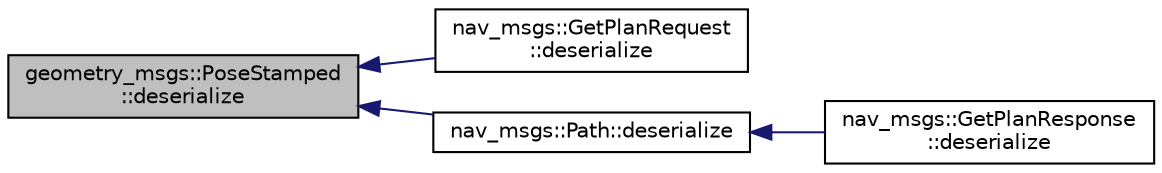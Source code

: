 digraph "geometry_msgs::PoseStamped::deserialize"
{
  edge [fontname="Helvetica",fontsize="10",labelfontname="Helvetica",labelfontsize="10"];
  node [fontname="Helvetica",fontsize="10",shape=record];
  rankdir="LR";
  Node1 [label="geometry_msgs::PoseStamped\l::deserialize",height=0.2,width=0.4,color="black", fillcolor="grey75", style="filled" fontcolor="black"];
  Node1 -> Node2 [dir="back",color="midnightblue",fontsize="10",style="solid",fontname="Helvetica"];
  Node2 [label="nav_msgs::GetPlanRequest\l::deserialize",height=0.2,width=0.4,color="black", fillcolor="white", style="filled",URL="$classnav__msgs_1_1_get_plan_request.html#a1229c9779ea9731856cf27d6954ec029"];
  Node1 -> Node3 [dir="back",color="midnightblue",fontsize="10",style="solid",fontname="Helvetica"];
  Node3 [label="nav_msgs::Path::deserialize",height=0.2,width=0.4,color="black", fillcolor="white", style="filled",URL="$classnav__msgs_1_1_path.html#a7e829619cd94cd99e564242e6f6309a0"];
  Node3 -> Node4 [dir="back",color="midnightblue",fontsize="10",style="solid",fontname="Helvetica"];
  Node4 [label="nav_msgs::GetPlanResponse\l::deserialize",height=0.2,width=0.4,color="black", fillcolor="white", style="filled",URL="$classnav__msgs_1_1_get_plan_response.html#a8d4d9085ddf8be24b844b5709a98b250"];
}
